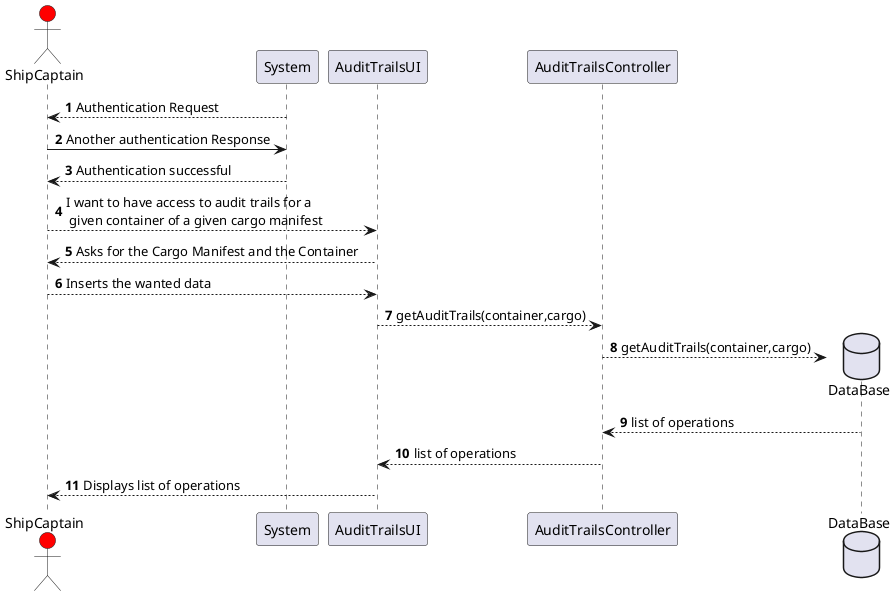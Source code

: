 @startuml
'https://plantuml.com/sequence-diagram

autonumber
actor ShipCaptain #red

System --> ShipCaptain: Authentication Request
ShipCaptain -> System : Another authentication Response
System --> ShipCaptain : Authentication successful
ShipCaptain --> AuditTrailsUI : I want to have access to audit trails for a \n given container of a given cargo manifest
AuditTrailsUI --> ShipCaptain : Asks for the Cargo Manifest and the Container
ShipCaptain --> AuditTrailsUI : Inserts the wanted data
AuditTrailsUI --> AuditTrailsController : getAuditTrails(container,cargo)
database       "DataBase"              as db
AuditTrailsController --> db** :  getAuditTrails(container,cargo)
db --> AuditTrailsController : list of operations
AuditTrailsController --> AuditTrailsUI : list of operations
AuditTrailsUI --> ShipCaptain : Displays list of operations
@enduml